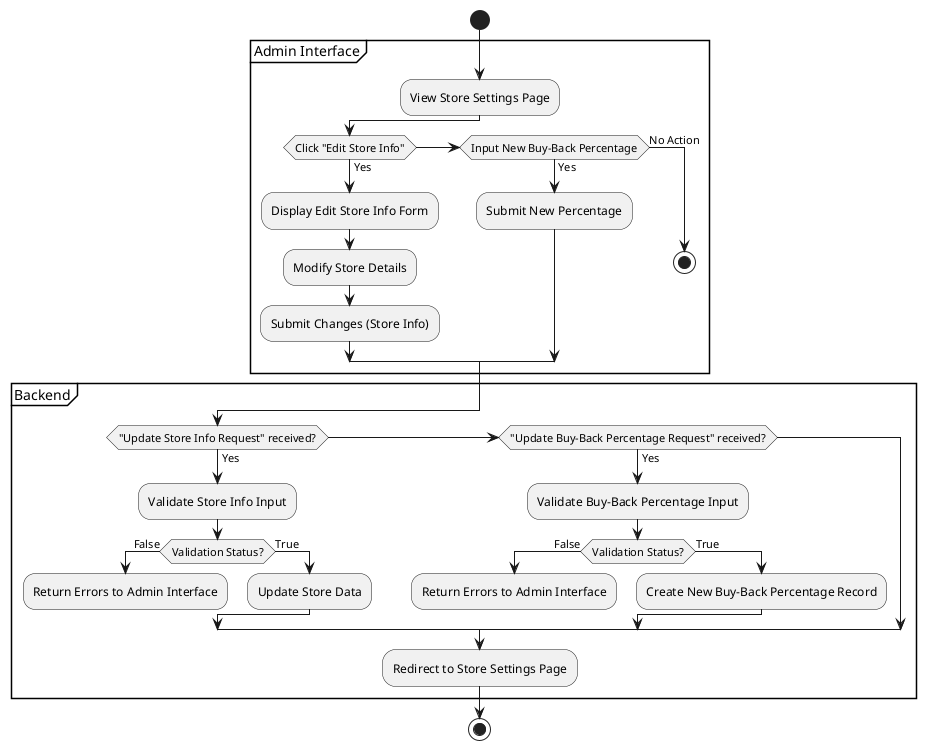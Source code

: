 @startuml
start

partition "Admin Interface" {
  :View Store Settings Page;
  if (Click "Edit Store Info") then (Yes)
    :Display Edit Store Info Form;
    :Modify Store Details;
    :Submit Changes (Store Info);
  elseif (Input New Buy-Back Percentage) then (Yes)
    :Submit New Percentage;
  else (No Action)
    stop
  endif
}

partition "Backend" {
  if ("Update Store Info Request" received?) then (Yes)
    :Validate Store Info Input;
    if (Validation Status?) then (False)
      :Return Errors to Admin Interface;
      kill
    else (True)
      :Update Store Data;
    endif
  elseif ("Update Buy-Back Percentage Request" received?) then (Yes)
    :Validate Buy-Back Percentage Input;
    if (Validation Status?) then (False)
      :Return Errors to Admin Interface;
      kill
    else (True)
      :Create New Buy-Back Percentage Record;
    endif
  endif
  :Redirect to Store Settings Page;
}

stop
@enduml
